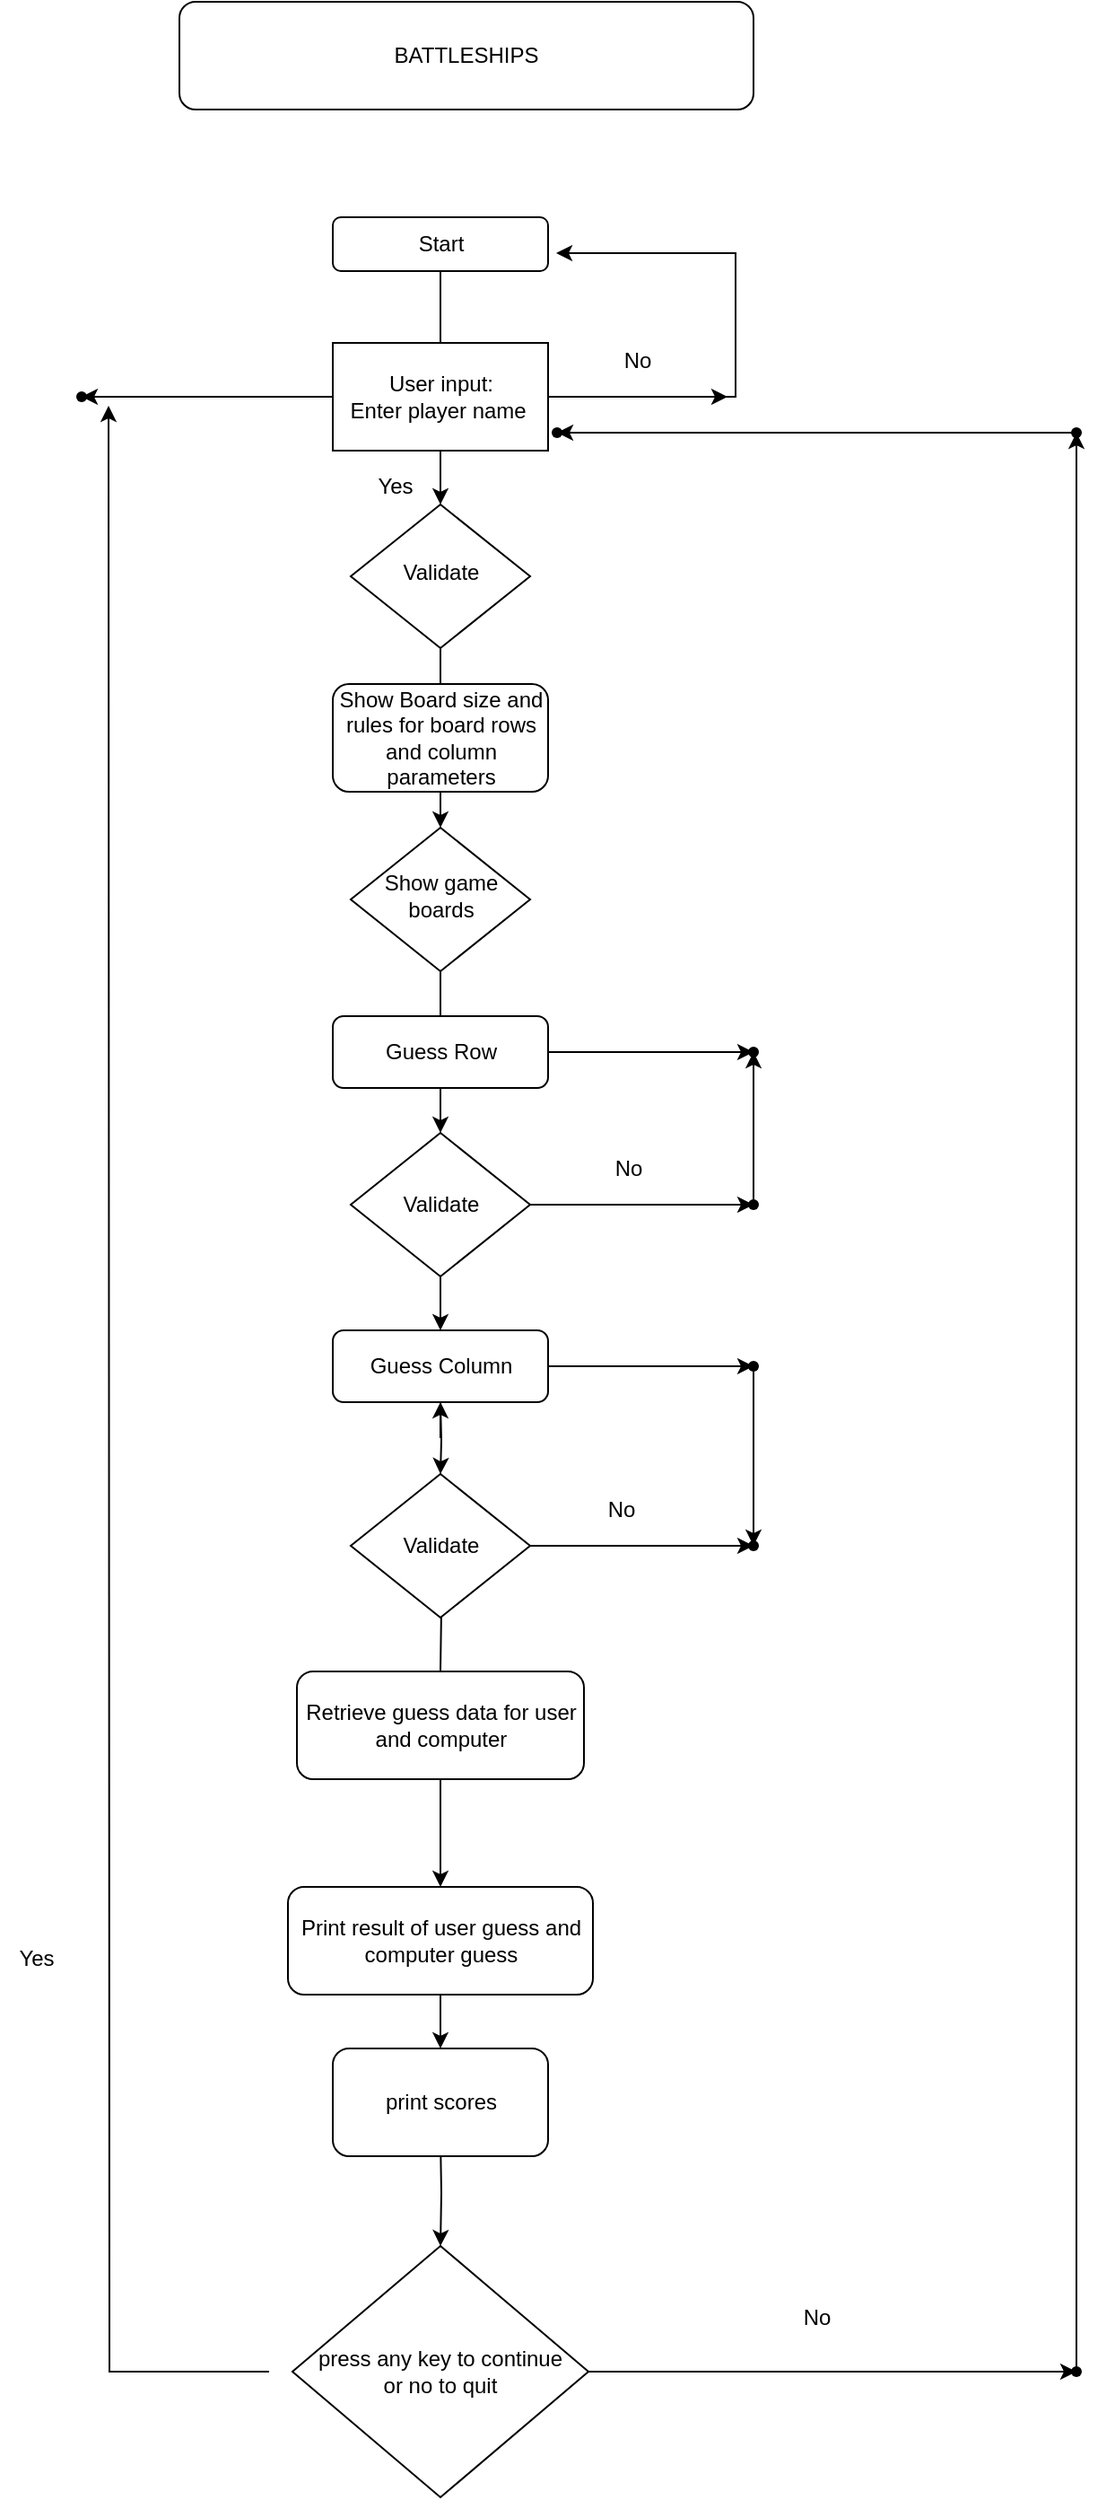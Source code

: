 <mxfile version="15.8.2" type="github">
  <diagram id="C5RBs43oDa-KdzZeNtuy" name="Page-1">
    <mxGraphModel dx="1432" dy="660" grid="1" gridSize="10" guides="1" tooltips="1" connect="1" arrows="1" fold="1" page="1" pageScale="1" pageWidth="827" pageHeight="1169" math="0" shadow="0">
      <root>
        <mxCell id="WIyWlLk6GJQsqaUBKTNV-0" />
        <mxCell id="WIyWlLk6GJQsqaUBKTNV-1" parent="WIyWlLk6GJQsqaUBKTNV-0" />
        <mxCell id="R8ws0Zac1b6Tz0N1zMyR-2" value="" style="edgeStyle=orthogonalEdgeStyle;rounded=0;orthogonalLoop=1;jettySize=auto;html=1;" parent="WIyWlLk6GJQsqaUBKTNV-1" source="WIyWlLk6GJQsqaUBKTNV-3" edge="1">
          <mxGeometry relative="1" as="geometry">
            <mxPoint x="385.5" y="220" as="targetPoint" />
          </mxGeometry>
        </mxCell>
        <mxCell id="WIyWlLk6GJQsqaUBKTNV-3" value="Start" style="rounded=1;whiteSpace=wrap;html=1;fontSize=12;glass=0;strokeWidth=1;shadow=0;" parent="WIyWlLk6GJQsqaUBKTNV-1" vertex="1">
          <mxGeometry x="325.5" y="120" width="120" height="30" as="geometry" />
        </mxCell>
        <mxCell id="WIyWlLk6GJQsqaUBKTNV-6" value="Validate" style="rhombus;whiteSpace=wrap;html=1;shadow=0;fontFamily=Helvetica;fontSize=12;align=center;strokeWidth=1;spacing=6;spacingTop=-4;" parent="WIyWlLk6GJQsqaUBKTNV-1" vertex="1">
          <mxGeometry x="335.5" y="280" width="100" height="80" as="geometry" />
        </mxCell>
        <mxCell id="5fxGkOpCqhh_6MaEQhJv-6" value="" style="edgeStyle=orthogonalEdgeStyle;rounded=0;orthogonalLoop=1;jettySize=auto;html=1;" edge="1" parent="WIyWlLk6GJQsqaUBKTNV-1" source="WIyWlLk6GJQsqaUBKTNV-10" target="5fxGkOpCqhh_6MaEQhJv-3">
          <mxGeometry relative="1" as="geometry" />
        </mxCell>
        <mxCell id="WIyWlLk6GJQsqaUBKTNV-10" value="Show game boards" style="rhombus;whiteSpace=wrap;html=1;shadow=0;fontFamily=Helvetica;fontSize=12;align=center;strokeWidth=1;spacing=6;spacingTop=-4;" parent="WIyWlLk6GJQsqaUBKTNV-1" vertex="1">
          <mxGeometry x="335.5" y="460" width="100" height="80" as="geometry" />
        </mxCell>
        <mxCell id="R8ws0Zac1b6Tz0N1zMyR-9" value="" style="edgeStyle=orthogonalEdgeStyle;rounded=0;orthogonalLoop=1;jettySize=auto;html=1;" parent="WIyWlLk6GJQsqaUBKTNV-1" source="R8ws0Zac1b6Tz0N1zMyR-5" edge="1">
          <mxGeometry relative="1" as="geometry">
            <mxPoint x="385.5" y="780" as="targetPoint" />
          </mxGeometry>
        </mxCell>
        <mxCell id="5fxGkOpCqhh_6MaEQhJv-24" value="" style="edgeStyle=orthogonalEdgeStyle;rounded=0;orthogonalLoop=1;jettySize=auto;html=1;" edge="1" parent="WIyWlLk6GJQsqaUBKTNV-1" source="R8ws0Zac1b6Tz0N1zMyR-5" target="5fxGkOpCqhh_6MaEQhJv-23">
          <mxGeometry relative="1" as="geometry" />
        </mxCell>
        <mxCell id="R8ws0Zac1b6Tz0N1zMyR-5" value="Guess Column" style="rounded=1;whiteSpace=wrap;html=1;" parent="WIyWlLk6GJQsqaUBKTNV-1" vertex="1">
          <mxGeometry x="325.5" y="740" width="120" height="40" as="geometry" />
        </mxCell>
        <mxCell id="R8ws0Zac1b6Tz0N1zMyR-11" value="" style="rounded=0;html=1;jettySize=auto;orthogonalLoop=1;fontSize=11;endArrow=none;endFill=0;endSize=8;strokeWidth=1;shadow=0;labelBackgroundColor=none;edgeStyle=orthogonalEdgeStyle;" parent="WIyWlLk6GJQsqaUBKTNV-1" source="WIyWlLk6GJQsqaUBKTNV-6" edge="1">
          <mxGeometry x="-0.2" y="40" relative="1" as="geometry">
            <mxPoint as="offset" />
            <mxPoint x="385.5" y="400" as="sourcePoint" />
            <mxPoint x="385.5" y="420" as="targetPoint" />
          </mxGeometry>
        </mxCell>
        <mxCell id="R8ws0Zac1b6Tz0N1zMyR-15" value="" style="edgeStyle=orthogonalEdgeStyle;rounded=0;orthogonalLoop=1;jettySize=auto;html=1;startArrow=none;" parent="WIyWlLk6GJQsqaUBKTNV-1" source="R8ws0Zac1b6Tz0N1zMyR-16" target="R8ws0Zac1b6Tz0N1zMyR-13" edge="1">
          <mxGeometry relative="1" as="geometry" />
        </mxCell>
        <mxCell id="R8ws0Zac1b6Tz0N1zMyR-20" value="" style="edgeStyle=orthogonalEdgeStyle;rounded=0;orthogonalLoop=1;jettySize=auto;html=1;" parent="WIyWlLk6GJQsqaUBKTNV-1" source="R8ws0Zac1b6Tz0N1zMyR-13" target="R8ws0Zac1b6Tz0N1zMyR-19" edge="1">
          <mxGeometry relative="1" as="geometry" />
        </mxCell>
        <mxCell id="R8ws0Zac1b6Tz0N1zMyR-13" value="Print result of user guess and computer guess" style="rounded=1;whiteSpace=wrap;html=1;" parent="WIyWlLk6GJQsqaUBKTNV-1" vertex="1">
          <mxGeometry x="300.5" y="1050" width="170" height="60" as="geometry" />
        </mxCell>
        <mxCell id="R8ws0Zac1b6Tz0N1zMyR-16" value="Retrieve guess data for user and computer" style="rounded=1;whiteSpace=wrap;html=1;" parent="WIyWlLk6GJQsqaUBKTNV-1" vertex="1">
          <mxGeometry x="305.5" y="930" width="160" height="60" as="geometry" />
        </mxCell>
        <mxCell id="R8ws0Zac1b6Tz0N1zMyR-18" value="" style="edgeStyle=orthogonalEdgeStyle;rounded=0;orthogonalLoop=1;jettySize=auto;html=1;endArrow=none;" parent="WIyWlLk6GJQsqaUBKTNV-1" target="R8ws0Zac1b6Tz0N1zMyR-16" edge="1">
          <mxGeometry relative="1" as="geometry">
            <mxPoint x="385.5" y="860" as="sourcePoint" />
            <mxPoint x="385.5" y="1020" as="targetPoint" />
          </mxGeometry>
        </mxCell>
        <mxCell id="R8ws0Zac1b6Tz0N1zMyR-22" value="" style="edgeStyle=orthogonalEdgeStyle;rounded=0;orthogonalLoop=1;jettySize=auto;html=1;startArrow=none;" parent="WIyWlLk6GJQsqaUBKTNV-1" target="R8ws0Zac1b6Tz0N1zMyR-21" edge="1">
          <mxGeometry relative="1" as="geometry">
            <mxPoint x="385.5" y="1190" as="sourcePoint" />
          </mxGeometry>
        </mxCell>
        <mxCell id="R8ws0Zac1b6Tz0N1zMyR-19" value="print scores" style="rounded=1;whiteSpace=wrap;html=1;" parent="WIyWlLk6GJQsqaUBKTNV-1" vertex="1">
          <mxGeometry x="325.5" y="1140" width="120" height="60" as="geometry" />
        </mxCell>
        <mxCell id="5fxGkOpCqhh_6MaEQhJv-33" value="" style="edgeStyle=orthogonalEdgeStyle;rounded=0;orthogonalLoop=1;jettySize=auto;html=1;" edge="1" parent="WIyWlLk6GJQsqaUBKTNV-1" source="R8ws0Zac1b6Tz0N1zMyR-21" target="5fxGkOpCqhh_6MaEQhJv-32">
          <mxGeometry relative="1" as="geometry" />
        </mxCell>
        <mxCell id="R8ws0Zac1b6Tz0N1zMyR-21" value="press any key to continue &lt;br&gt;or no to quit" style="rhombus;whiteSpace=wrap;html=1;" parent="WIyWlLk6GJQsqaUBKTNV-1" vertex="1">
          <mxGeometry x="303" y="1250" width="165" height="140" as="geometry" />
        </mxCell>
        <mxCell id="5fxGkOpCqhh_6MaEQhJv-28" value="" style="edgeStyle=orthogonalEdgeStyle;rounded=0;orthogonalLoop=1;jettySize=auto;html=1;" edge="1" parent="WIyWlLk6GJQsqaUBKTNV-1" source="R8ws0Zac1b6Tz0N1zMyR-40" target="5fxGkOpCqhh_6MaEQhJv-27">
          <mxGeometry relative="1" as="geometry" />
        </mxCell>
        <mxCell id="R8ws0Zac1b6Tz0N1zMyR-40" value="Guess Row" style="rounded=1;whiteSpace=wrap;html=1;fontSize=12;glass=0;strokeWidth=1;shadow=0;" parent="WIyWlLk6GJQsqaUBKTNV-1" vertex="1">
          <mxGeometry x="325.5" y="565" width="120" height="40" as="geometry" />
        </mxCell>
        <mxCell id="R8ws0Zac1b6Tz0N1zMyR-43" value="" style="edgeStyle=orthogonalEdgeStyle;rounded=0;orthogonalLoop=1;jettySize=auto;html=1;" parent="WIyWlLk6GJQsqaUBKTNV-1" edge="1">
          <mxGeometry relative="1" as="geometry">
            <mxPoint x="385.5" y="780" as="targetPoint" />
            <mxPoint x="385.5" y="780" as="sourcePoint" />
          </mxGeometry>
        </mxCell>
        <mxCell id="5fxGkOpCqhh_6MaEQhJv-8" value="" style="edgeStyle=orthogonalEdgeStyle;rounded=0;orthogonalLoop=1;jettySize=auto;html=1;" edge="1" parent="WIyWlLk6GJQsqaUBKTNV-1" target="R8ws0Zac1b6Tz0N1zMyR-49">
          <mxGeometry relative="1" as="geometry">
            <mxPoint x="385.5" y="780" as="sourcePoint" />
          </mxGeometry>
        </mxCell>
        <mxCell id="R8ws0Zac1b6Tz0N1zMyR-45" value="" style="edgeStyle=orthogonalEdgeStyle;rounded=0;orthogonalLoop=1;jettySize=auto;html=1;" parent="WIyWlLk6GJQsqaUBKTNV-1" source="R8ws0Zac1b6Tz0N1zMyR-46" edge="1">
          <mxGeometry relative="1" as="geometry">
            <mxPoint x="385.5" y="460" as="targetPoint" />
          </mxGeometry>
        </mxCell>
        <mxCell id="R8ws0Zac1b6Tz0N1zMyR-46" value="Show Board size and rules for board rows and column parameters" style="rounded=1;whiteSpace=wrap;html=1;" parent="WIyWlLk6GJQsqaUBKTNV-1" vertex="1">
          <mxGeometry x="325.5" y="380" width="120" height="60" as="geometry" />
        </mxCell>
        <mxCell id="5fxGkOpCqhh_6MaEQhJv-22" value="" style="edgeStyle=orthogonalEdgeStyle;rounded=0;orthogonalLoop=1;jettySize=auto;html=1;" edge="1" parent="WIyWlLk6GJQsqaUBKTNV-1" source="R8ws0Zac1b6Tz0N1zMyR-49" target="5fxGkOpCqhh_6MaEQhJv-21">
          <mxGeometry relative="1" as="geometry" />
        </mxCell>
        <mxCell id="R8ws0Zac1b6Tz0N1zMyR-49" value="Validate" style="rhombus;whiteSpace=wrap;html=1;" parent="WIyWlLk6GJQsqaUBKTNV-1" vertex="1">
          <mxGeometry x="335.5" y="820" width="100" height="80" as="geometry" />
        </mxCell>
        <mxCell id="5fxGkOpCqhh_6MaEQhJv-4" value="" style="edgeStyle=orthogonalEdgeStyle;rounded=0;orthogonalLoop=1;jettySize=auto;html=1;" edge="1" parent="WIyWlLk6GJQsqaUBKTNV-1" source="R8ws0Zac1b6Tz0N1zMyR-53" target="WIyWlLk6GJQsqaUBKTNV-6">
          <mxGeometry relative="1" as="geometry" />
        </mxCell>
        <mxCell id="5fxGkOpCqhh_6MaEQhJv-12" value="" style="edgeStyle=orthogonalEdgeStyle;rounded=0;orthogonalLoop=1;jettySize=auto;html=1;" edge="1" parent="WIyWlLk6GJQsqaUBKTNV-1" source="R8ws0Zac1b6Tz0N1zMyR-53">
          <mxGeometry relative="1" as="geometry">
            <mxPoint x="545.5" y="220" as="targetPoint" />
          </mxGeometry>
        </mxCell>
        <mxCell id="5fxGkOpCqhh_6MaEQhJv-19" value="" style="edgeStyle=orthogonalEdgeStyle;rounded=0;orthogonalLoop=1;jettySize=auto;html=1;" edge="1" parent="WIyWlLk6GJQsqaUBKTNV-1" source="R8ws0Zac1b6Tz0N1zMyR-53" target="5fxGkOpCqhh_6MaEQhJv-18">
          <mxGeometry relative="1" as="geometry" />
        </mxCell>
        <mxCell id="R8ws0Zac1b6Tz0N1zMyR-53" value="User input:&lt;br&gt;Enter player name&amp;nbsp;" style="rounded=0;whiteSpace=wrap;html=1;" parent="WIyWlLk6GJQsqaUBKTNV-1" vertex="1">
          <mxGeometry x="325.5" y="190" width="120" height="60" as="geometry" />
        </mxCell>
        <mxCell id="5fxGkOpCqhh_6MaEQhJv-0" value="BATTLESHIPS" style="rounded=1;whiteSpace=wrap;html=1;" vertex="1" parent="WIyWlLk6GJQsqaUBKTNV-1">
          <mxGeometry x="240" width="320" height="60" as="geometry" />
        </mxCell>
        <mxCell id="5fxGkOpCqhh_6MaEQhJv-9" value="" style="edgeStyle=orthogonalEdgeStyle;rounded=0;orthogonalLoop=1;jettySize=auto;html=1;" edge="1" parent="WIyWlLk6GJQsqaUBKTNV-1" source="5fxGkOpCqhh_6MaEQhJv-3" target="R8ws0Zac1b6Tz0N1zMyR-5">
          <mxGeometry relative="1" as="geometry" />
        </mxCell>
        <mxCell id="5fxGkOpCqhh_6MaEQhJv-30" value="" style="edgeStyle=orthogonalEdgeStyle;rounded=0;orthogonalLoop=1;jettySize=auto;html=1;" edge="1" parent="WIyWlLk6GJQsqaUBKTNV-1" source="5fxGkOpCqhh_6MaEQhJv-3" target="5fxGkOpCqhh_6MaEQhJv-29">
          <mxGeometry relative="1" as="geometry" />
        </mxCell>
        <mxCell id="5fxGkOpCqhh_6MaEQhJv-3" value="Validate" style="rhombus;whiteSpace=wrap;html=1;" vertex="1" parent="WIyWlLk6GJQsqaUBKTNV-1">
          <mxGeometry x="335.5" y="630" width="100" height="80" as="geometry" />
        </mxCell>
        <mxCell id="5fxGkOpCqhh_6MaEQhJv-13" value="" style="edgeStyle=orthogonalEdgeStyle;rounded=0;orthogonalLoop=1;jettySize=auto;html=1;" edge="1" parent="WIyWlLk6GJQsqaUBKTNV-1">
          <mxGeometry relative="1" as="geometry">
            <mxPoint x="470.5" y="220" as="sourcePoint" />
            <mxPoint x="450" y="140" as="targetPoint" />
            <Array as="points">
              <mxPoint x="550" y="220" />
              <mxPoint x="550" y="140" />
            </Array>
          </mxGeometry>
        </mxCell>
        <mxCell id="5fxGkOpCqhh_6MaEQhJv-14" value="No" style="text;html=1;align=center;verticalAlign=middle;resizable=0;points=[];autosize=1;strokeColor=none;fillColor=none;" vertex="1" parent="WIyWlLk6GJQsqaUBKTNV-1">
          <mxGeometry x="480" y="190" width="30" height="20" as="geometry" />
        </mxCell>
        <mxCell id="5fxGkOpCqhh_6MaEQhJv-15" value="Yes" style="text;html=1;align=center;verticalAlign=middle;resizable=0;points=[];autosize=1;strokeColor=none;fillColor=none;" vertex="1" parent="WIyWlLk6GJQsqaUBKTNV-1">
          <mxGeometry x="340" y="260" width="40" height="20" as="geometry" />
        </mxCell>
        <mxCell id="5fxGkOpCqhh_6MaEQhJv-17" value="" style="endArrow=classic;html=1;rounded=0;" edge="1" parent="WIyWlLk6GJQsqaUBKTNV-1">
          <mxGeometry width="50" height="50" relative="1" as="geometry">
            <mxPoint x="290" y="1320" as="sourcePoint" />
            <mxPoint x="200.5" y="225" as="targetPoint" />
            <Array as="points">
              <mxPoint x="201" y="1320" />
              <mxPoint x="200.5" y="245" />
            </Array>
          </mxGeometry>
        </mxCell>
        <mxCell id="5fxGkOpCqhh_6MaEQhJv-18" value="" style="shape=waypoint;size=6;pointerEvents=1;points=[];fillColor=rgba(255, 255, 255, 1);resizable=0;rotatable=0;perimeter=centerPerimeter;snapToPoint=1;rounded=0;" vertex="1" parent="WIyWlLk6GJQsqaUBKTNV-1">
          <mxGeometry x="165.5" y="200" width="40" height="40" as="geometry" />
        </mxCell>
        <mxCell id="5fxGkOpCqhh_6MaEQhJv-20" value="Yes" style="text;html=1;align=center;verticalAlign=middle;resizable=0;points=[];autosize=1;strokeColor=none;fillColor=none;" vertex="1" parent="WIyWlLk6GJQsqaUBKTNV-1">
          <mxGeometry x="140" y="1080" width="40" height="20" as="geometry" />
        </mxCell>
        <mxCell id="5fxGkOpCqhh_6MaEQhJv-21" value="" style="shape=waypoint;size=6;pointerEvents=1;points=[];fillColor=rgba(255, 255, 255, 1);resizable=0;rotatable=0;perimeter=centerPerimeter;snapToPoint=1;" vertex="1" parent="WIyWlLk6GJQsqaUBKTNV-1">
          <mxGeometry x="540" y="840" width="40" height="40" as="geometry" />
        </mxCell>
        <mxCell id="5fxGkOpCqhh_6MaEQhJv-25" value="" style="edgeStyle=orthogonalEdgeStyle;rounded=0;orthogonalLoop=1;jettySize=auto;html=1;" edge="1" parent="WIyWlLk6GJQsqaUBKTNV-1" source="5fxGkOpCqhh_6MaEQhJv-23" target="5fxGkOpCqhh_6MaEQhJv-21">
          <mxGeometry relative="1" as="geometry" />
        </mxCell>
        <mxCell id="5fxGkOpCqhh_6MaEQhJv-23" value="" style="shape=waypoint;size=6;pointerEvents=1;points=[];fillColor=rgba(255, 255, 255, 1);resizable=0;rotatable=0;perimeter=centerPerimeter;snapToPoint=1;rounded=1;" vertex="1" parent="WIyWlLk6GJQsqaUBKTNV-1">
          <mxGeometry x="540" y="740" width="40" height="40" as="geometry" />
        </mxCell>
        <mxCell id="5fxGkOpCqhh_6MaEQhJv-26" value="No" style="text;html=1;align=center;verticalAlign=middle;resizable=0;points=[];autosize=1;strokeColor=none;fillColor=none;" vertex="1" parent="WIyWlLk6GJQsqaUBKTNV-1">
          <mxGeometry x="470.5" y="830" width="30" height="20" as="geometry" />
        </mxCell>
        <mxCell id="5fxGkOpCqhh_6MaEQhJv-27" value="" style="shape=waypoint;size=6;pointerEvents=1;points=[];fillColor=rgba(255, 255, 255, 1);resizable=0;rotatable=0;perimeter=centerPerimeter;snapToPoint=1;rounded=1;shadow=0;strokeWidth=1;glass=0;" vertex="1" parent="WIyWlLk6GJQsqaUBKTNV-1">
          <mxGeometry x="540" y="565" width="40" height="40" as="geometry" />
        </mxCell>
        <mxCell id="5fxGkOpCqhh_6MaEQhJv-31" value="" style="edgeStyle=orthogonalEdgeStyle;rounded=0;orthogonalLoop=1;jettySize=auto;html=1;" edge="1" parent="WIyWlLk6GJQsqaUBKTNV-1" source="5fxGkOpCqhh_6MaEQhJv-29" target="5fxGkOpCqhh_6MaEQhJv-27">
          <mxGeometry relative="1" as="geometry" />
        </mxCell>
        <mxCell id="5fxGkOpCqhh_6MaEQhJv-29" value="" style="shape=waypoint;size=6;pointerEvents=1;points=[];fillColor=rgba(255, 255, 255, 1);resizable=0;rotatable=0;perimeter=centerPerimeter;snapToPoint=1;" vertex="1" parent="WIyWlLk6GJQsqaUBKTNV-1">
          <mxGeometry x="540" y="650" width="40" height="40" as="geometry" />
        </mxCell>
        <mxCell id="5fxGkOpCqhh_6MaEQhJv-35" value="" style="edgeStyle=orthogonalEdgeStyle;rounded=0;orthogonalLoop=1;jettySize=auto;html=1;" edge="1" parent="WIyWlLk6GJQsqaUBKTNV-1" source="5fxGkOpCqhh_6MaEQhJv-32" target="5fxGkOpCqhh_6MaEQhJv-34">
          <mxGeometry relative="1" as="geometry" />
        </mxCell>
        <mxCell id="5fxGkOpCqhh_6MaEQhJv-32" value="" style="shape=waypoint;size=6;pointerEvents=1;points=[];fillColor=rgba(255, 255, 255, 1);resizable=0;rotatable=0;perimeter=centerPerimeter;snapToPoint=1;" vertex="1" parent="WIyWlLk6GJQsqaUBKTNV-1">
          <mxGeometry x="720" y="1300" width="40" height="40" as="geometry" />
        </mxCell>
        <mxCell id="5fxGkOpCqhh_6MaEQhJv-37" value="" style="edgeStyle=orthogonalEdgeStyle;rounded=0;orthogonalLoop=1;jettySize=auto;html=1;" edge="1" parent="WIyWlLk6GJQsqaUBKTNV-1" source="5fxGkOpCqhh_6MaEQhJv-34" target="5fxGkOpCqhh_6MaEQhJv-36">
          <mxGeometry relative="1" as="geometry" />
        </mxCell>
        <mxCell id="5fxGkOpCqhh_6MaEQhJv-34" value="" style="shape=waypoint;size=6;pointerEvents=1;points=[];fillColor=rgba(255, 255, 255, 1);resizable=0;rotatable=0;perimeter=centerPerimeter;snapToPoint=1;" vertex="1" parent="WIyWlLk6GJQsqaUBKTNV-1">
          <mxGeometry x="720" y="220" width="40" height="40" as="geometry" />
        </mxCell>
        <mxCell id="5fxGkOpCqhh_6MaEQhJv-36" value="" style="shape=waypoint;size=6;pointerEvents=1;points=[];fillColor=rgba(255, 255, 255, 1);resizable=0;rotatable=0;perimeter=centerPerimeter;snapToPoint=1;" vertex="1" parent="WIyWlLk6GJQsqaUBKTNV-1">
          <mxGeometry x="430.5" y="220" width="40" height="40" as="geometry" />
        </mxCell>
        <mxCell id="5fxGkOpCqhh_6MaEQhJv-38" value="No" style="text;html=1;align=center;verticalAlign=middle;resizable=0;points=[];autosize=1;strokeColor=none;fillColor=none;" vertex="1" parent="WIyWlLk6GJQsqaUBKTNV-1">
          <mxGeometry x="580" y="1280" width="30" height="20" as="geometry" />
        </mxCell>
        <mxCell id="5fxGkOpCqhh_6MaEQhJv-39" value="No" style="text;html=1;align=center;verticalAlign=middle;resizable=0;points=[];autosize=1;strokeColor=none;fillColor=none;" vertex="1" parent="WIyWlLk6GJQsqaUBKTNV-1">
          <mxGeometry x="475" y="640" width="30" height="20" as="geometry" />
        </mxCell>
      </root>
    </mxGraphModel>
  </diagram>
</mxfile>
